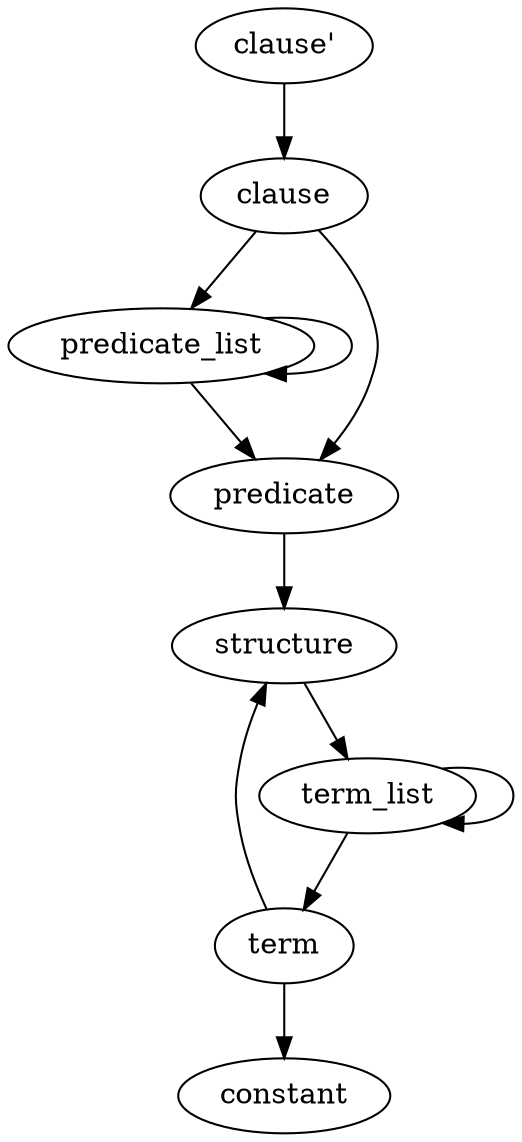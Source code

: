 digraph G {
    nt0 [label="clause'"];
    nt1 [label="term_list"];
    nt2 [label="term"];
    nt3 [label="structure"];
    nt4 [label="predicate_list"];
    nt5 [label="predicate"];
    nt6 [label="constant"];
    nt7 [label="clause"];
    nt0 -> nt7;
    nt1 -> nt1;
    nt1 -> nt2;
    nt2 -> nt3;
    nt2 -> nt6;
    nt3 -> nt1;
    nt4 -> nt4;
    nt4 -> nt5;
    nt5 -> nt3;
    nt7 -> nt4;
    nt7 -> nt5;
}
